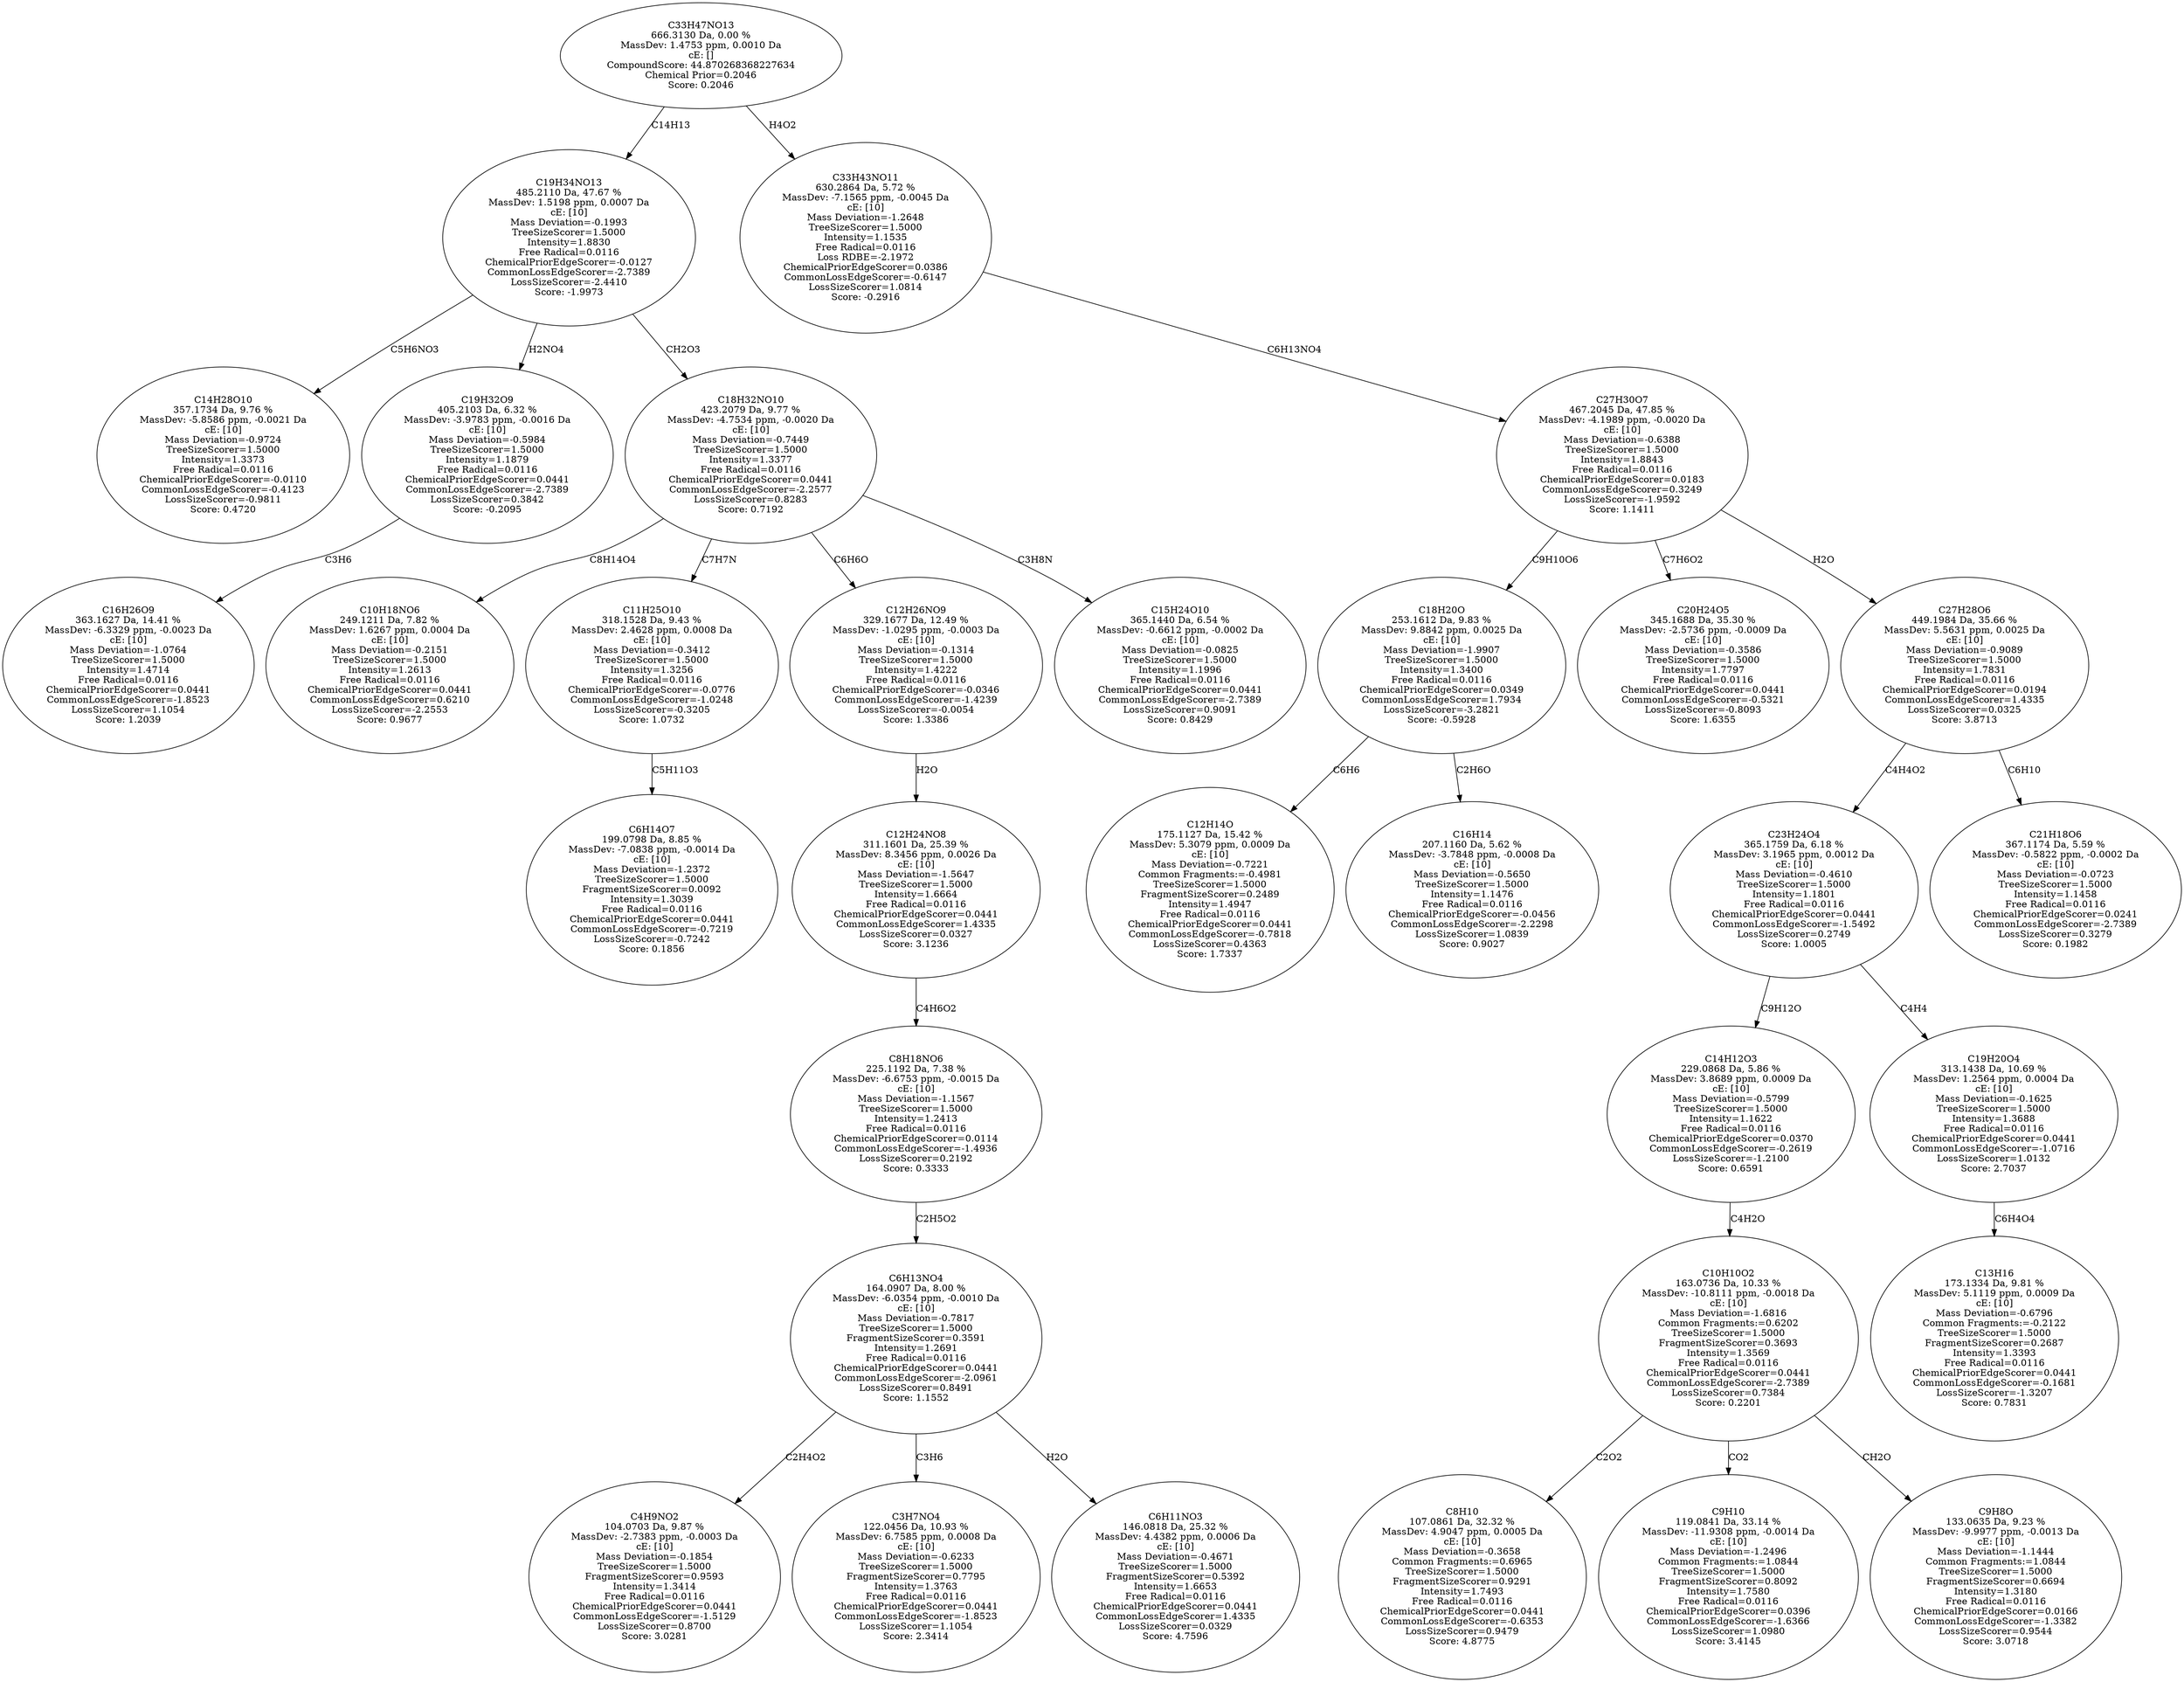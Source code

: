 strict digraph {
v1 [label="C14H28O10\n357.1734 Da, 9.76 %\nMassDev: -5.8586 ppm, -0.0021 Da\ncE: [10]\nMass Deviation=-0.9724\nTreeSizeScorer=1.5000\nIntensity=1.3373\nFree Radical=0.0116\nChemicalPriorEdgeScorer=-0.0110\nCommonLossEdgeScorer=-0.4123\nLossSizeScorer=-0.9811\nScore: 0.4720"];
v2 [label="C16H26O9\n363.1627 Da, 14.41 %\nMassDev: -6.3329 ppm, -0.0023 Da\ncE: [10]\nMass Deviation=-1.0764\nTreeSizeScorer=1.5000\nIntensity=1.4714\nFree Radical=0.0116\nChemicalPriorEdgeScorer=0.0441\nCommonLossEdgeScorer=-1.8523\nLossSizeScorer=1.1054\nScore: 1.2039"];
v3 [label="C19H32O9\n405.2103 Da, 6.32 %\nMassDev: -3.9783 ppm, -0.0016 Da\ncE: [10]\nMass Deviation=-0.5984\nTreeSizeScorer=1.5000\nIntensity=1.1879\nFree Radical=0.0116\nChemicalPriorEdgeScorer=0.0441\nCommonLossEdgeScorer=-2.7389\nLossSizeScorer=0.3842\nScore: -0.2095"];
v4 [label="C10H18NO6\n249.1211 Da, 7.82 %\nMassDev: 1.6267 ppm, 0.0004 Da\ncE: [10]\nMass Deviation=-0.2151\nTreeSizeScorer=1.5000\nIntensity=1.2613\nFree Radical=0.0116\nChemicalPriorEdgeScorer=0.0441\nCommonLossEdgeScorer=0.6210\nLossSizeScorer=-2.2553\nScore: 0.9677"];
v5 [label="C6H14O7\n199.0798 Da, 8.85 %\nMassDev: -7.0838 ppm, -0.0014 Da\ncE: [10]\nMass Deviation=-1.2372\nTreeSizeScorer=1.5000\nFragmentSizeScorer=0.0092\nIntensity=1.3039\nFree Radical=0.0116\nChemicalPriorEdgeScorer=0.0441\nCommonLossEdgeScorer=-0.7219\nLossSizeScorer=-0.7242\nScore: 0.1856"];
v6 [label="C11H25O10\n318.1528 Da, 9.43 %\nMassDev: 2.4628 ppm, 0.0008 Da\ncE: [10]\nMass Deviation=-0.3412\nTreeSizeScorer=1.5000\nIntensity=1.3256\nFree Radical=0.0116\nChemicalPriorEdgeScorer=-0.0776\nCommonLossEdgeScorer=-1.0248\nLossSizeScorer=-0.3205\nScore: 1.0732"];
v7 [label="C4H9NO2\n104.0703 Da, 9.87 %\nMassDev: -2.7383 ppm, -0.0003 Da\ncE: [10]\nMass Deviation=-0.1854\nTreeSizeScorer=1.5000\nFragmentSizeScorer=0.9593\nIntensity=1.3414\nFree Radical=0.0116\nChemicalPriorEdgeScorer=0.0441\nCommonLossEdgeScorer=-1.5129\nLossSizeScorer=0.8700\nScore: 3.0281"];
v8 [label="C3H7NO4\n122.0456 Da, 10.93 %\nMassDev: 6.7585 ppm, 0.0008 Da\ncE: [10]\nMass Deviation=-0.6233\nTreeSizeScorer=1.5000\nFragmentSizeScorer=0.7795\nIntensity=1.3763\nFree Radical=0.0116\nChemicalPriorEdgeScorer=0.0441\nCommonLossEdgeScorer=-1.8523\nLossSizeScorer=1.1054\nScore: 2.3414"];
v9 [label="C6H11NO3\n146.0818 Da, 25.32 %\nMassDev: 4.4382 ppm, 0.0006 Da\ncE: [10]\nMass Deviation=-0.4671\nTreeSizeScorer=1.5000\nFragmentSizeScorer=0.5392\nIntensity=1.6653\nFree Radical=0.0116\nChemicalPriorEdgeScorer=0.0441\nCommonLossEdgeScorer=1.4335\nLossSizeScorer=0.0329\nScore: 4.7596"];
v10 [label="C6H13NO4\n164.0907 Da, 8.00 %\nMassDev: -6.0354 ppm, -0.0010 Da\ncE: [10]\nMass Deviation=-0.7817\nTreeSizeScorer=1.5000\nFragmentSizeScorer=0.3591\nIntensity=1.2691\nFree Radical=0.0116\nChemicalPriorEdgeScorer=0.0441\nCommonLossEdgeScorer=-2.0961\nLossSizeScorer=0.8491\nScore: 1.1552"];
v11 [label="C8H18NO6\n225.1192 Da, 7.38 %\nMassDev: -6.6753 ppm, -0.0015 Da\ncE: [10]\nMass Deviation=-1.1567\nTreeSizeScorer=1.5000\nIntensity=1.2413\nFree Radical=0.0116\nChemicalPriorEdgeScorer=0.0114\nCommonLossEdgeScorer=-1.4936\nLossSizeScorer=0.2192\nScore: 0.3333"];
v12 [label="C12H24NO8\n311.1601 Da, 25.39 %\nMassDev: 8.3456 ppm, 0.0026 Da\ncE: [10]\nMass Deviation=-1.5647\nTreeSizeScorer=1.5000\nIntensity=1.6664\nFree Radical=0.0116\nChemicalPriorEdgeScorer=0.0441\nCommonLossEdgeScorer=1.4335\nLossSizeScorer=0.0327\nScore: 3.1236"];
v13 [label="C12H26NO9\n329.1677 Da, 12.49 %\nMassDev: -1.0295 ppm, -0.0003 Da\ncE: [10]\nMass Deviation=-0.1314\nTreeSizeScorer=1.5000\nIntensity=1.4222\nFree Radical=0.0116\nChemicalPriorEdgeScorer=-0.0346\nCommonLossEdgeScorer=-1.4239\nLossSizeScorer=-0.0054\nScore: 1.3386"];
v14 [label="C15H24O10\n365.1440 Da, 6.54 %\nMassDev: -0.6612 ppm, -0.0002 Da\ncE: [10]\nMass Deviation=-0.0825\nTreeSizeScorer=1.5000\nIntensity=1.1996\nFree Radical=0.0116\nChemicalPriorEdgeScorer=0.0441\nCommonLossEdgeScorer=-2.7389\nLossSizeScorer=0.9091\nScore: 0.8429"];
v15 [label="C18H32NO10\n423.2079 Da, 9.77 %\nMassDev: -4.7534 ppm, -0.0020 Da\ncE: [10]\nMass Deviation=-0.7449\nTreeSizeScorer=1.5000\nIntensity=1.3377\nFree Radical=0.0116\nChemicalPriorEdgeScorer=0.0441\nCommonLossEdgeScorer=-2.2577\nLossSizeScorer=0.8283\nScore: 0.7192"];
v16 [label="C19H34NO13\n485.2110 Da, 47.67 %\nMassDev: 1.5198 ppm, 0.0007 Da\ncE: [10]\nMass Deviation=-0.1993\nTreeSizeScorer=1.5000\nIntensity=1.8830\nFree Radical=0.0116\nChemicalPriorEdgeScorer=-0.0127\nCommonLossEdgeScorer=-2.7389\nLossSizeScorer=-2.4410\nScore: -1.9973"];
v17 [label="C12H14O\n175.1127 Da, 15.42 %\nMassDev: 5.3079 ppm, 0.0009 Da\ncE: [10]\nMass Deviation=-0.7221\nCommon Fragments:=-0.4981\nTreeSizeScorer=1.5000\nFragmentSizeScorer=0.2489\nIntensity=1.4947\nFree Radical=0.0116\nChemicalPriorEdgeScorer=0.0441\nCommonLossEdgeScorer=-0.7818\nLossSizeScorer=0.4363\nScore: 1.7337"];
v18 [label="C16H14\n207.1160 Da, 5.62 %\nMassDev: -3.7848 ppm, -0.0008 Da\ncE: [10]\nMass Deviation=-0.5650\nTreeSizeScorer=1.5000\nIntensity=1.1476\nFree Radical=0.0116\nChemicalPriorEdgeScorer=-0.0456\nCommonLossEdgeScorer=-2.2298\nLossSizeScorer=1.0839\nScore: 0.9027"];
v19 [label="C18H20O\n253.1612 Da, 9.83 %\nMassDev: 9.8842 ppm, 0.0025 Da\ncE: [10]\nMass Deviation=-1.9907\nTreeSizeScorer=1.5000\nIntensity=1.3400\nFree Radical=0.0116\nChemicalPriorEdgeScorer=0.0349\nCommonLossEdgeScorer=1.7934\nLossSizeScorer=-3.2821\nScore: -0.5928"];
v20 [label="C20H24O5\n345.1688 Da, 35.30 %\nMassDev: -2.5736 ppm, -0.0009 Da\ncE: [10]\nMass Deviation=-0.3586\nTreeSizeScorer=1.5000\nIntensity=1.7797\nFree Radical=0.0116\nChemicalPriorEdgeScorer=0.0441\nCommonLossEdgeScorer=-0.5321\nLossSizeScorer=-0.8093\nScore: 1.6355"];
v21 [label="C8H10\n107.0861 Da, 32.32 %\nMassDev: 4.9047 ppm, 0.0005 Da\ncE: [10]\nMass Deviation=-0.3658\nCommon Fragments:=0.6965\nTreeSizeScorer=1.5000\nFragmentSizeScorer=0.9291\nIntensity=1.7493\nFree Radical=0.0116\nChemicalPriorEdgeScorer=0.0441\nCommonLossEdgeScorer=-0.6353\nLossSizeScorer=0.9479\nScore: 4.8775"];
v22 [label="C9H10\n119.0841 Da, 33.14 %\nMassDev: -11.9308 ppm, -0.0014 Da\ncE: [10]\nMass Deviation=-1.2496\nCommon Fragments:=1.0844\nTreeSizeScorer=1.5000\nFragmentSizeScorer=0.8092\nIntensity=1.7580\nFree Radical=0.0116\nChemicalPriorEdgeScorer=0.0396\nCommonLossEdgeScorer=-1.6366\nLossSizeScorer=1.0980\nScore: 3.4145"];
v23 [label="C9H8O\n133.0635 Da, 9.23 %\nMassDev: -9.9977 ppm, -0.0013 Da\ncE: [10]\nMass Deviation=-1.1444\nCommon Fragments:=1.0844\nTreeSizeScorer=1.5000\nFragmentSizeScorer=0.6694\nIntensity=1.3180\nFree Radical=0.0116\nChemicalPriorEdgeScorer=0.0166\nCommonLossEdgeScorer=-1.3382\nLossSizeScorer=0.9544\nScore: 3.0718"];
v24 [label="C10H10O2\n163.0736 Da, 10.33 %\nMassDev: -10.8111 ppm, -0.0018 Da\ncE: [10]\nMass Deviation=-1.6816\nCommon Fragments:=0.6202\nTreeSizeScorer=1.5000\nFragmentSizeScorer=0.3693\nIntensity=1.3569\nFree Radical=0.0116\nChemicalPriorEdgeScorer=0.0441\nCommonLossEdgeScorer=-2.7389\nLossSizeScorer=0.7384\nScore: 0.2201"];
v25 [label="C14H12O3\n229.0868 Da, 5.86 %\nMassDev: 3.8689 ppm, 0.0009 Da\ncE: [10]\nMass Deviation=-0.5799\nTreeSizeScorer=1.5000\nIntensity=1.1622\nFree Radical=0.0116\nChemicalPriorEdgeScorer=0.0370\nCommonLossEdgeScorer=-0.2619\nLossSizeScorer=-1.2100\nScore: 0.6591"];
v26 [label="C13H16\n173.1334 Da, 9.81 %\nMassDev: 5.1119 ppm, 0.0009 Da\ncE: [10]\nMass Deviation=-0.6796\nCommon Fragments:=-0.2122\nTreeSizeScorer=1.5000\nFragmentSizeScorer=0.2687\nIntensity=1.3393\nFree Radical=0.0116\nChemicalPriorEdgeScorer=0.0441\nCommonLossEdgeScorer=-0.1681\nLossSizeScorer=-1.3207\nScore: 0.7831"];
v27 [label="C19H20O4\n313.1438 Da, 10.69 %\nMassDev: 1.2564 ppm, 0.0004 Da\ncE: [10]\nMass Deviation=-0.1625\nTreeSizeScorer=1.5000\nIntensity=1.3688\nFree Radical=0.0116\nChemicalPriorEdgeScorer=0.0441\nCommonLossEdgeScorer=-1.0716\nLossSizeScorer=1.0132\nScore: 2.7037"];
v28 [label="C23H24O4\n365.1759 Da, 6.18 %\nMassDev: 3.1965 ppm, 0.0012 Da\ncE: [10]\nMass Deviation=-0.4610\nTreeSizeScorer=1.5000\nIntensity=1.1801\nFree Radical=0.0116\nChemicalPriorEdgeScorer=0.0441\nCommonLossEdgeScorer=-1.5492\nLossSizeScorer=0.2749\nScore: 1.0005"];
v29 [label="C21H18O6\n367.1174 Da, 5.59 %\nMassDev: -0.5822 ppm, -0.0002 Da\ncE: [10]\nMass Deviation=-0.0723\nTreeSizeScorer=1.5000\nIntensity=1.1458\nFree Radical=0.0116\nChemicalPriorEdgeScorer=0.0241\nCommonLossEdgeScorer=-2.7389\nLossSizeScorer=0.3279\nScore: 0.1982"];
v30 [label="C27H28O6\n449.1984 Da, 35.66 %\nMassDev: 5.5631 ppm, 0.0025 Da\ncE: [10]\nMass Deviation=-0.9089\nTreeSizeScorer=1.5000\nIntensity=1.7831\nFree Radical=0.0116\nChemicalPriorEdgeScorer=0.0194\nCommonLossEdgeScorer=1.4335\nLossSizeScorer=0.0325\nScore: 3.8713"];
v31 [label="C27H30O7\n467.2045 Da, 47.85 %\nMassDev: -4.1989 ppm, -0.0020 Da\ncE: [10]\nMass Deviation=-0.6388\nTreeSizeScorer=1.5000\nIntensity=1.8843\nFree Radical=0.0116\nChemicalPriorEdgeScorer=0.0183\nCommonLossEdgeScorer=0.3249\nLossSizeScorer=-1.9592\nScore: 1.1411"];
v32 [label="C33H43NO11\n630.2864 Da, 5.72 %\nMassDev: -7.1565 ppm, -0.0045 Da\ncE: [10]\nMass Deviation=-1.2648\nTreeSizeScorer=1.5000\nIntensity=1.1535\nFree Radical=0.0116\nLoss RDBE=-2.1972\nChemicalPriorEdgeScorer=0.0386\nCommonLossEdgeScorer=-0.6147\nLossSizeScorer=1.0814\nScore: -0.2916"];
v33 [label="C33H47NO13\n666.3130 Da, 0.00 %\nMassDev: 1.4753 ppm, 0.0010 Da\ncE: []\nCompoundScore: 44.870268368227634\nChemical Prior=0.2046\nScore: 0.2046"];
v16 -> v1 [label="C5H6NO3"];
v3 -> v2 [label="C3H6"];
v16 -> v3 [label="H2NO4"];
v15 -> v4 [label="C8H14O4"];
v6 -> v5 [label="C5H11O3"];
v15 -> v6 [label="C7H7N"];
v10 -> v7 [label="C2H4O2"];
v10 -> v8 [label="C3H6"];
v10 -> v9 [label="H2O"];
v11 -> v10 [label="C2H5O2"];
v12 -> v11 [label="C4H6O2"];
v13 -> v12 [label="H2O"];
v15 -> v13 [label="C6H6O"];
v15 -> v14 [label="C3H8N"];
v16 -> v15 [label="CH2O3"];
v33 -> v16 [label="C14H13"];
v19 -> v17 [label="C6H6"];
v19 -> v18 [label="C2H6O"];
v31 -> v19 [label="C9H10O6"];
v31 -> v20 [label="C7H6O2"];
v24 -> v21 [label="C2O2"];
v24 -> v22 [label="CO2"];
v24 -> v23 [label="CH2O"];
v25 -> v24 [label="C4H2O"];
v28 -> v25 [label="C9H12O"];
v27 -> v26 [label="C6H4O4"];
v28 -> v27 [label="C4H4"];
v30 -> v28 [label="C4H4O2"];
v30 -> v29 [label="C6H10"];
v31 -> v30 [label="H2O"];
v32 -> v31 [label="C6H13NO4"];
v33 -> v32 [label="H4O2"];
}